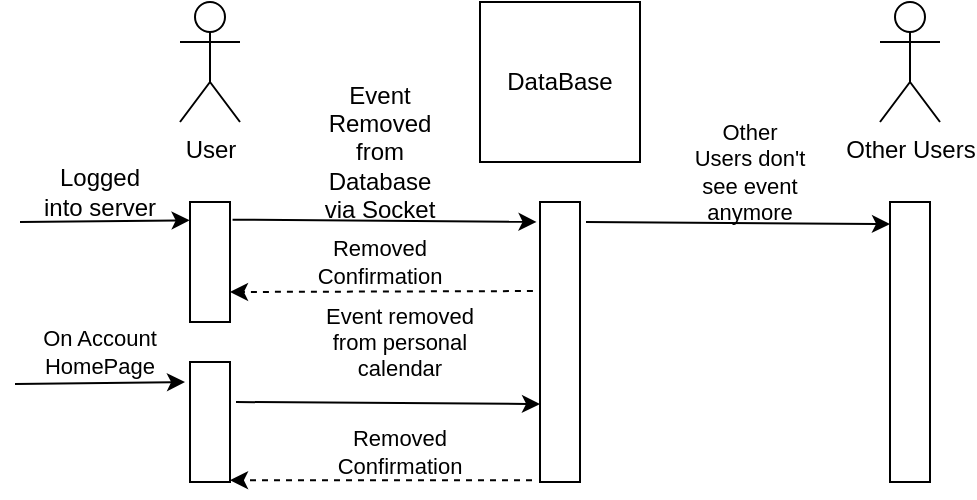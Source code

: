 <mxfile version="20.8.20" type="device"><diagram name="Page-1" id="2YBvvXClWsGukQMizWep"><mxGraphModel dx="955" dy="475" grid="1" gridSize="10" guides="1" tooltips="1" connect="1" arrows="1" fold="1" page="1" pageScale="1" pageWidth="850" pageHeight="1100" math="0" shadow="0"><root><mxCell id="0"/><mxCell id="1" parent="0"/><mxCell id="iI0dEHw-c0mP7hvpLbv8-3" value="User" style="shape=umlActor;verticalLabelPosition=bottom;verticalAlign=top;html=1;outlineConnect=0;" vertex="1" parent="1"><mxGeometry x="110" y="90" width="30" height="60" as="geometry"/></mxCell><mxCell id="iI0dEHw-c0mP7hvpLbv8-4" value="DataBase" style="whiteSpace=wrap;html=1;aspect=fixed;" vertex="1" parent="1"><mxGeometry x="260" y="90" width="80" height="80" as="geometry"/></mxCell><mxCell id="iI0dEHw-c0mP7hvpLbv8-8" value="Other Users" style="shape=umlActor;verticalLabelPosition=bottom;verticalAlign=top;html=1;outlineConnect=0;" vertex="1" parent="1"><mxGeometry x="460" y="90" width="30" height="60" as="geometry"/></mxCell><mxCell id="iI0dEHw-c0mP7hvpLbv8-9" value="" style="rounded=0;whiteSpace=wrap;html=1;" vertex="1" parent="1"><mxGeometry x="115" y="190" width="20" height="60" as="geometry"/></mxCell><mxCell id="iI0dEHw-c0mP7hvpLbv8-10" value="" style="rounded=0;whiteSpace=wrap;html=1;" vertex="1" parent="1"><mxGeometry x="115" y="270" width="20" height="60" as="geometry"/></mxCell><mxCell id="iI0dEHw-c0mP7hvpLbv8-11" value="" style="rounded=0;whiteSpace=wrap;html=1;" vertex="1" parent="1"><mxGeometry x="290" y="190" width="20" height="140" as="geometry"/></mxCell><mxCell id="iI0dEHw-c0mP7hvpLbv8-13" value="" style="rounded=0;whiteSpace=wrap;html=1;" vertex="1" parent="1"><mxGeometry x="465" y="190" width="20" height="140" as="geometry"/></mxCell><mxCell id="iI0dEHw-c0mP7hvpLbv8-14" value="" style="endArrow=classic;html=1;rounded=0;entryX=-0.009;entryY=0.153;entryDx=0;entryDy=0;entryPerimeter=0;" edge="1" parent="1" target="iI0dEHw-c0mP7hvpLbv8-9"><mxGeometry width="50" height="50" relative="1" as="geometry"><mxPoint x="30" y="200" as="sourcePoint"/><mxPoint x="120" y="200" as="targetPoint"/></mxGeometry></mxCell><mxCell id="iI0dEHw-c0mP7hvpLbv8-15" value="Logged into server" style="text;html=1;strokeColor=none;fillColor=none;align=center;verticalAlign=middle;whiteSpace=wrap;rounded=0;" vertex="1" parent="1"><mxGeometry x="40" y="170" width="60" height="30" as="geometry"/></mxCell><mxCell id="iI0dEHw-c0mP7hvpLbv8-16" value="" style="endArrow=classic;html=1;rounded=0;exitX=1.064;exitY=0.147;exitDx=0;exitDy=0;exitPerimeter=0;entryX=-0.086;entryY=0.071;entryDx=0;entryDy=0;entryPerimeter=0;" edge="1" parent="1" source="iI0dEHw-c0mP7hvpLbv8-9" target="iI0dEHw-c0mP7hvpLbv8-11"><mxGeometry width="50" height="50" relative="1" as="geometry"><mxPoint x="160" y="210" as="sourcePoint"/><mxPoint x="210" y="160" as="targetPoint"/></mxGeometry></mxCell><mxCell id="iI0dEHw-c0mP7hvpLbv8-17" value="Event Removed from Database via Socket" style="text;html=1;strokeColor=none;fillColor=none;align=center;verticalAlign=middle;whiteSpace=wrap;rounded=0;" vertex="1" parent="1"><mxGeometry x="180" y="150" width="60" height="30" as="geometry"/></mxCell><mxCell id="iI0dEHw-c0mP7hvpLbv8-22" value="" style="endArrow=classic;html=1;rounded=0;exitX=-0.177;exitY=0.318;exitDx=0;exitDy=0;exitPerimeter=0;entryX=1;entryY=0.75;entryDx=0;entryDy=0;dashed=1;" edge="1" parent="1" source="iI0dEHw-c0mP7hvpLbv8-11" target="iI0dEHw-c0mP7hvpLbv8-9"><mxGeometry width="50" height="50" relative="1" as="geometry"><mxPoint x="146" y="209" as="sourcePoint"/><mxPoint x="298" y="210" as="targetPoint"/></mxGeometry></mxCell><mxCell id="iI0dEHw-c0mP7hvpLbv8-23" value="Removed Confirmation" style="text;html=1;strokeColor=none;fillColor=none;align=center;verticalAlign=middle;whiteSpace=wrap;rounded=0;fontSize=11;fontFamily=Helvetica;fontColor=default;" vertex="1" parent="1"><mxGeometry x="180" y="205" width="60" height="30" as="geometry"/></mxCell><mxCell id="iI0dEHw-c0mP7hvpLbv8-24" value="" style="endArrow=classic;html=1;rounded=0;exitX=1.064;exitY=0.147;exitDx=0;exitDy=0;exitPerimeter=0;entryX=-0.086;entryY=0.071;entryDx=0;entryDy=0;entryPerimeter=0;" edge="1" parent="1"><mxGeometry width="50" height="50" relative="1" as="geometry"><mxPoint x="313" y="200" as="sourcePoint"/><mxPoint x="465" y="201" as="targetPoint"/></mxGeometry></mxCell><mxCell id="iI0dEHw-c0mP7hvpLbv8-25" value="Other Users don't see event anymore" style="text;html=1;strokeColor=none;fillColor=none;align=center;verticalAlign=middle;whiteSpace=wrap;rounded=0;fontSize=11;fontFamily=Helvetica;fontColor=default;" vertex="1" parent="1"><mxGeometry x="365" y="160" width="60" height="30" as="geometry"/></mxCell><mxCell id="iI0dEHw-c0mP7hvpLbv8-28" value="" style="endArrow=classic;html=1;rounded=0;entryX=-0.009;entryY=0.153;entryDx=0;entryDy=0;entryPerimeter=0;" edge="1" parent="1"><mxGeometry width="50" height="50" relative="1" as="geometry"><mxPoint x="27.5" y="281" as="sourcePoint"/><mxPoint x="112.5" y="280" as="targetPoint"/></mxGeometry></mxCell><mxCell id="iI0dEHw-c0mP7hvpLbv8-29" value="On Account HomePage" style="text;html=1;strokeColor=none;fillColor=none;align=center;verticalAlign=middle;whiteSpace=wrap;rounded=0;fontSize=11;fontFamily=Helvetica;fontColor=default;" vertex="1" parent="1"><mxGeometry x="40" y="250" width="60" height="30" as="geometry"/></mxCell><mxCell id="iI0dEHw-c0mP7hvpLbv8-30" value="" style="endArrow=classic;html=1;rounded=0;exitX=1.064;exitY=0.147;exitDx=0;exitDy=0;exitPerimeter=0;entryX=-0.086;entryY=0.071;entryDx=0;entryDy=0;entryPerimeter=0;" edge="1" parent="1"><mxGeometry width="50" height="50" relative="1" as="geometry"><mxPoint x="138" y="290" as="sourcePoint"/><mxPoint x="290" y="291" as="targetPoint"/></mxGeometry></mxCell><mxCell id="iI0dEHw-c0mP7hvpLbv8-31" value="Event removed from personal calendar" style="text;html=1;strokeColor=none;fillColor=none;align=center;verticalAlign=middle;whiteSpace=wrap;rounded=0;fontSize=11;fontFamily=Helvetica;fontColor=default;" vertex="1" parent="1"><mxGeometry x="180" y="255" width="80" height="10" as="geometry"/></mxCell><mxCell id="iI0dEHw-c0mP7hvpLbv8-33" value="" style="endArrow=classic;html=1;rounded=0;exitX=-0.177;exitY=0.318;exitDx=0;exitDy=0;exitPerimeter=0;entryX=1;entryY=0.75;entryDx=0;entryDy=0;dashed=1;" edge="1" parent="1"><mxGeometry width="50" height="50" relative="1" as="geometry"><mxPoint x="286" y="329.09" as="sourcePoint"/><mxPoint x="135" y="329.09" as="targetPoint"/></mxGeometry></mxCell><mxCell id="iI0dEHw-c0mP7hvpLbv8-35" value="Removed Confirmation" style="text;html=1;strokeColor=none;fillColor=none;align=center;verticalAlign=middle;whiteSpace=wrap;rounded=0;fontSize=11;fontFamily=Helvetica;fontColor=default;" vertex="1" parent="1"><mxGeometry x="190" y="300" width="60" height="30" as="geometry"/></mxCell></root></mxGraphModel></diagram></mxfile>